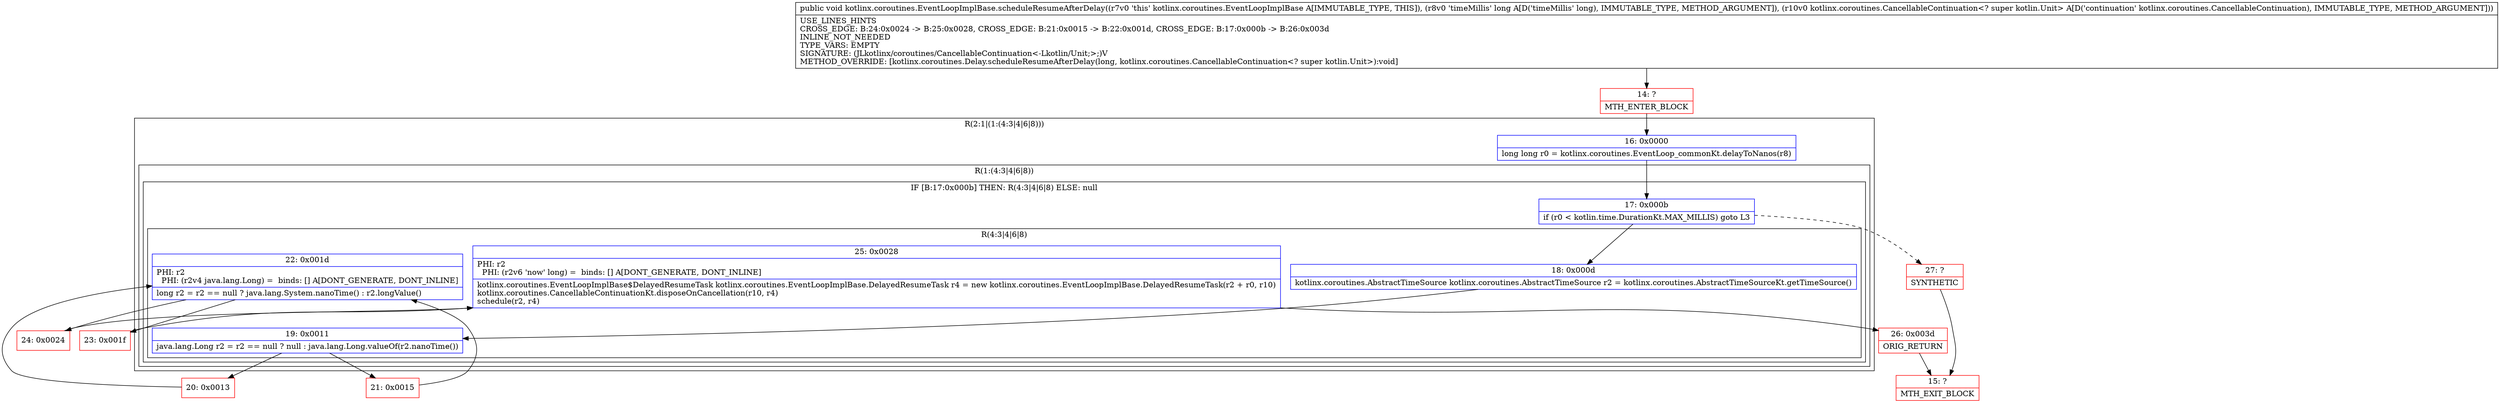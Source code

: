 digraph "CFG forkotlinx.coroutines.EventLoopImplBase.scheduleResumeAfterDelay(JLkotlinx\/coroutines\/CancellableContinuation;)V" {
subgraph cluster_Region_1671366410 {
label = "R(2:1|(1:(4:3|4|6|8)))";
node [shape=record,color=blue];
Node_16 [shape=record,label="{16\:\ 0x0000|long long r0 = kotlinx.coroutines.EventLoop_commonKt.delayToNanos(r8)\l}"];
subgraph cluster_Region_566069320 {
label = "R(1:(4:3|4|6|8))";
node [shape=record,color=blue];
subgraph cluster_IfRegion_304496140 {
label = "IF [B:17:0x000b] THEN: R(4:3|4|6|8) ELSE: null";
node [shape=record,color=blue];
Node_17 [shape=record,label="{17\:\ 0x000b|if (r0 \< kotlin.time.DurationKt.MAX_MILLIS) goto L3\l}"];
subgraph cluster_Region_1642237824 {
label = "R(4:3|4|6|8)";
node [shape=record,color=blue];
Node_18 [shape=record,label="{18\:\ 0x000d|kotlinx.coroutines.AbstractTimeSource kotlinx.coroutines.AbstractTimeSource r2 = kotlinx.coroutines.AbstractTimeSourceKt.getTimeSource()\l}"];
Node_19 [shape=record,label="{19\:\ 0x0011|java.lang.Long r2 = r2 == null ? null : java.lang.Long.valueOf(r2.nanoTime())\l}"];
Node_22 [shape=record,label="{22\:\ 0x001d|PHI: r2 \l  PHI: (r2v4 java.lang.Long) =  binds: [] A[DONT_GENERATE, DONT_INLINE]\l|long r2 = r2 == null ? java.lang.System.nanoTime() : r2.longValue()\l}"];
Node_25 [shape=record,label="{25\:\ 0x0028|PHI: r2 \l  PHI: (r2v6 'now' long) =  binds: [] A[DONT_GENERATE, DONT_INLINE]\l|kotlinx.coroutines.EventLoopImplBase$DelayedResumeTask kotlinx.coroutines.EventLoopImplBase.DelayedResumeTask r4 = new kotlinx.coroutines.EventLoopImplBase.DelayedResumeTask(r2 + r0, r10)\lkotlinx.coroutines.CancellableContinuationKt.disposeOnCancellation(r10, r4)\lschedule(r2, r4)\l}"];
}
}
}
}
Node_14 [shape=record,color=red,label="{14\:\ ?|MTH_ENTER_BLOCK\l}"];
Node_20 [shape=record,color=red,label="{20\:\ 0x0013}"];
Node_23 [shape=record,color=red,label="{23\:\ 0x001f}"];
Node_26 [shape=record,color=red,label="{26\:\ 0x003d|ORIG_RETURN\l}"];
Node_15 [shape=record,color=red,label="{15\:\ ?|MTH_EXIT_BLOCK\l}"];
Node_24 [shape=record,color=red,label="{24\:\ 0x0024}"];
Node_21 [shape=record,color=red,label="{21\:\ 0x0015}"];
Node_27 [shape=record,color=red,label="{27\:\ ?|SYNTHETIC\l}"];
MethodNode[shape=record,label="{public void kotlinx.coroutines.EventLoopImplBase.scheduleResumeAfterDelay((r7v0 'this' kotlinx.coroutines.EventLoopImplBase A[IMMUTABLE_TYPE, THIS]), (r8v0 'timeMillis' long A[D('timeMillis' long), IMMUTABLE_TYPE, METHOD_ARGUMENT]), (r10v0 kotlinx.coroutines.CancellableContinuation\<? super kotlin.Unit\> A[D('continuation' kotlinx.coroutines.CancellableContinuation), IMMUTABLE_TYPE, METHOD_ARGUMENT]))  | USE_LINES_HINTS\lCROSS_EDGE: B:24:0x0024 \-\> B:25:0x0028, CROSS_EDGE: B:21:0x0015 \-\> B:22:0x001d, CROSS_EDGE: B:17:0x000b \-\> B:26:0x003d\lINLINE_NOT_NEEDED\lTYPE_VARS: EMPTY\lSIGNATURE: (JLkotlinx\/coroutines\/CancellableContinuation\<\-Lkotlin\/Unit;\>;)V\lMETHOD_OVERRIDE: [kotlinx.coroutines.Delay.scheduleResumeAfterDelay(long, kotlinx.coroutines.CancellableContinuation\<? super kotlin.Unit\>):void]\l}"];
MethodNode -> Node_14;Node_16 -> Node_17;
Node_17 -> Node_18;
Node_17 -> Node_27[style=dashed];
Node_18 -> Node_19;
Node_19 -> Node_20;
Node_19 -> Node_21;
Node_22 -> Node_23;
Node_22 -> Node_24;
Node_25 -> Node_26;
Node_14 -> Node_16;
Node_20 -> Node_22;
Node_23 -> Node_25;
Node_26 -> Node_15;
Node_24 -> Node_25;
Node_21 -> Node_22;
Node_27 -> Node_15;
}

